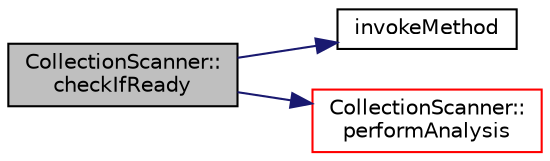 digraph "CollectionScanner::checkIfReady"
{
 // LATEX_PDF_SIZE
  edge [fontname="Helvetica",fontsize="10",labelfontname="Helvetica",labelfontsize="10"];
  node [fontname="Helvetica",fontsize="10",shape=record];
  rankdir="LR";
  Node1 [label="CollectionScanner::\lcheckIfReady",height=0.2,width=0.4,color="black", fillcolor="grey75", style="filled", fontcolor="black",tooltip=" "];
  Node1 -> Node2 [color="midnightblue",fontsize="10",style="solid",fontname="Helvetica"];
  Node2 [label="invokeMethod",height=0.2,width=0.4,color="black", fillcolor="white", style="filled",URL="$function__wrappers_8hpp.html#a490d527749f8c569a8c39e5a9f90f898",tooltip=" "];
  Node1 -> Node3 [color="midnightblue",fontsize="10",style="solid",fontname="Helvetica"];
  Node3 [label="CollectionScanner::\lperformAnalysis",height=0.2,width=0.4,color="red", fillcolor="white", style="filled",URL="$class_collection_scanner.html#adbc3f49aec1203fad1160b5a41a2b0f2",tooltip=" "];
}
